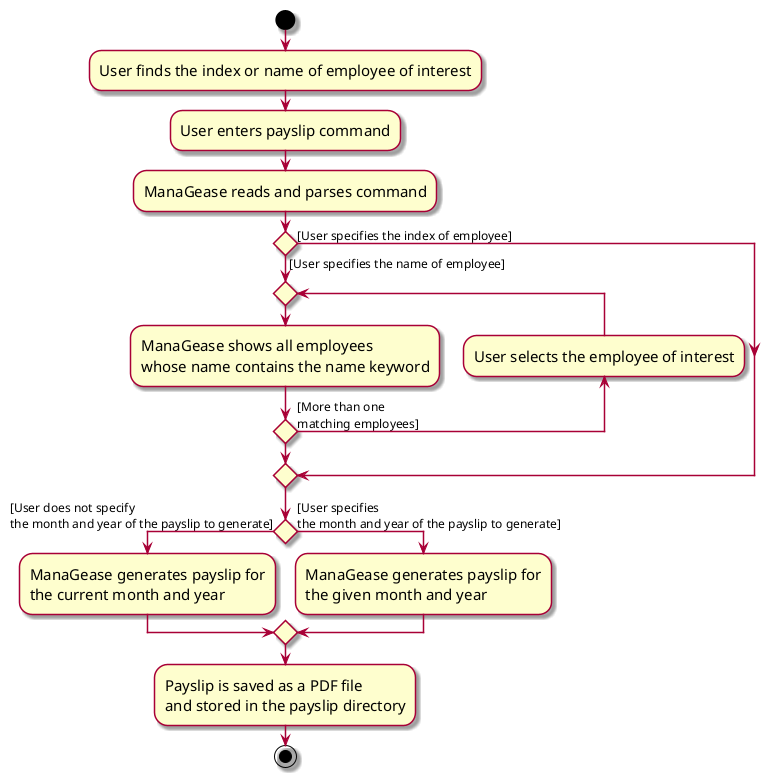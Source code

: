 @startuml
skin rose
skinparam ActivityFontSize 15
skinparam ArrowFontSize 12

start

:User finds the index or name of employee of interest;
:User enters payslip command;
:ManaGease reads and parses command;

    if () then ([User specifies the index of employee])
    else ([User specifies the name of employee])
        repeat
        :ManaGease shows all employees
        whose name contains the name keyword;
        backward:User selects the employee of interest;
        repeat while () is ([More than one
        matching employees])
    endif

if () then ([User does not specify
the month and year of the payslip to generate])
    :ManaGease generates payslip for
    the current month and year;
else ([User specifies
the month and year of the payslip to generate])
    :ManaGease generates payslip for
    the given month and year;
endif

:Payslip is saved as a PDF file
and stored in the payslip directory;
stop

@enduml
